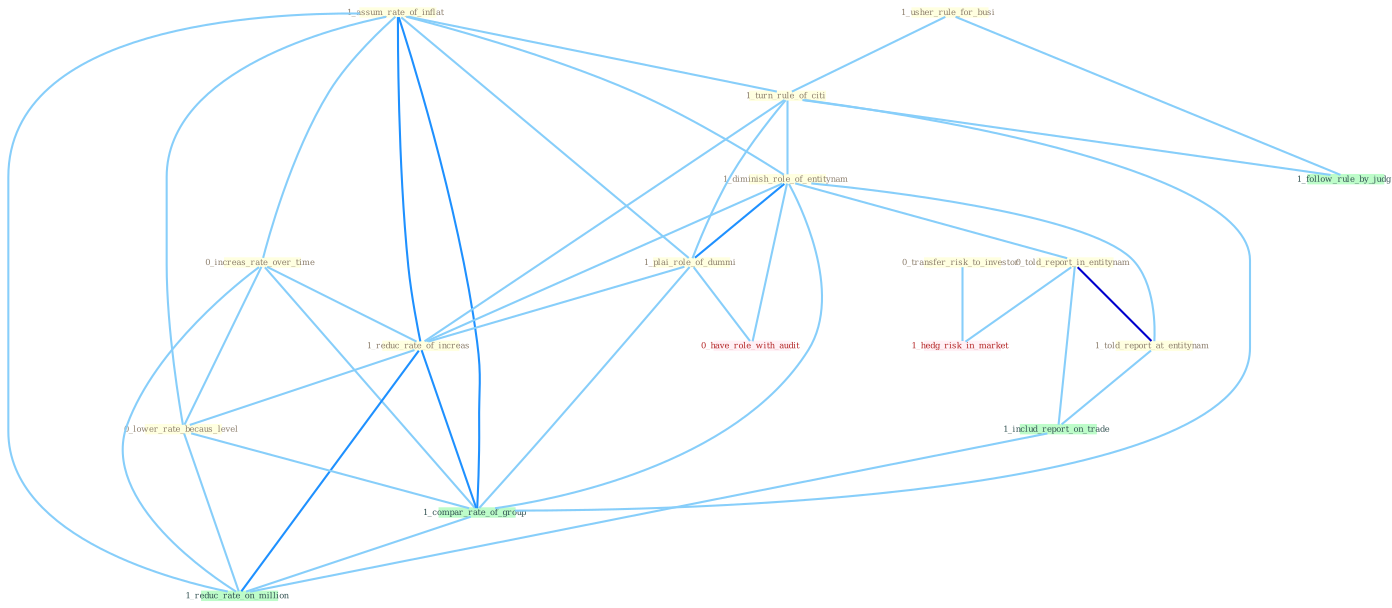 Graph G{ 
    node
    [shape=polygon,style=filled,width=.5,height=.06,color="#BDFCC9",fixedsize=true,fontsize=4,
    fontcolor="#2f4f4f"];
    {node
    [color="#ffffe0", fontcolor="#8b7d6b"] "1_assum_rate_of_inflat " "1_usher_rule_for_busi " "1_turn_rule_of_citi " "1_diminish_role_of_entitynam " "0_transfer_risk_to_investor " "0_told_report_in_entitynam " "0_increas_rate_over_time " "1_plai_role_of_dummi " "1_reduc_rate_of_increas " "1_told_report_at_entitynam " "0_lower_rate_becaus_level "}
{node [color="#fff0f5", fontcolor="#b22222"] "1_hedg_risk_in_market " "0_have_role_with_audit "}
edge [color="#B0E2FF"];

	"1_assum_rate_of_inflat " -- "1_turn_rule_of_citi " [w="1", color="#87cefa" ];
	"1_assum_rate_of_inflat " -- "1_diminish_role_of_entitynam " [w="1", color="#87cefa" ];
	"1_assum_rate_of_inflat " -- "0_increas_rate_over_time " [w="1", color="#87cefa" ];
	"1_assum_rate_of_inflat " -- "1_plai_role_of_dummi " [w="1", color="#87cefa" ];
	"1_assum_rate_of_inflat " -- "1_reduc_rate_of_increas " [w="2", color="#1e90ff" , len=0.8];
	"1_assum_rate_of_inflat " -- "0_lower_rate_becaus_level " [w="1", color="#87cefa" ];
	"1_assum_rate_of_inflat " -- "1_compar_rate_of_group " [w="2", color="#1e90ff" , len=0.8];
	"1_assum_rate_of_inflat " -- "1_reduc_rate_on_million " [w="1", color="#87cefa" ];
	"1_usher_rule_for_busi " -- "1_turn_rule_of_citi " [w="1", color="#87cefa" ];
	"1_usher_rule_for_busi " -- "1_follow_rule_by_judg " [w="1", color="#87cefa" ];
	"1_turn_rule_of_citi " -- "1_diminish_role_of_entitynam " [w="1", color="#87cefa" ];
	"1_turn_rule_of_citi " -- "1_plai_role_of_dummi " [w="1", color="#87cefa" ];
	"1_turn_rule_of_citi " -- "1_reduc_rate_of_increas " [w="1", color="#87cefa" ];
	"1_turn_rule_of_citi " -- "1_compar_rate_of_group " [w="1", color="#87cefa" ];
	"1_turn_rule_of_citi " -- "1_follow_rule_by_judg " [w="1", color="#87cefa" ];
	"1_diminish_role_of_entitynam " -- "0_told_report_in_entitynam " [w="1", color="#87cefa" ];
	"1_diminish_role_of_entitynam " -- "1_plai_role_of_dummi " [w="2", color="#1e90ff" , len=0.8];
	"1_diminish_role_of_entitynam " -- "1_reduc_rate_of_increas " [w="1", color="#87cefa" ];
	"1_diminish_role_of_entitynam " -- "1_told_report_at_entitynam " [w="1", color="#87cefa" ];
	"1_diminish_role_of_entitynam " -- "1_compar_rate_of_group " [w="1", color="#87cefa" ];
	"1_diminish_role_of_entitynam " -- "0_have_role_with_audit " [w="1", color="#87cefa" ];
	"0_transfer_risk_to_investor " -- "1_hedg_risk_in_market " [w="1", color="#87cefa" ];
	"0_told_report_in_entitynam " -- "1_told_report_at_entitynam " [w="3", color="#0000cd" , len=0.6];
	"0_told_report_in_entitynam " -- "1_includ_report_on_trade " [w="1", color="#87cefa" ];
	"0_told_report_in_entitynam " -- "1_hedg_risk_in_market " [w="1", color="#87cefa" ];
	"0_increas_rate_over_time " -- "1_reduc_rate_of_increas " [w="1", color="#87cefa" ];
	"0_increas_rate_over_time " -- "0_lower_rate_becaus_level " [w="1", color="#87cefa" ];
	"0_increas_rate_over_time " -- "1_compar_rate_of_group " [w="1", color="#87cefa" ];
	"0_increas_rate_over_time " -- "1_reduc_rate_on_million " [w="1", color="#87cefa" ];
	"1_plai_role_of_dummi " -- "1_reduc_rate_of_increas " [w="1", color="#87cefa" ];
	"1_plai_role_of_dummi " -- "1_compar_rate_of_group " [w="1", color="#87cefa" ];
	"1_plai_role_of_dummi " -- "0_have_role_with_audit " [w="1", color="#87cefa" ];
	"1_reduc_rate_of_increas " -- "0_lower_rate_becaus_level " [w="1", color="#87cefa" ];
	"1_reduc_rate_of_increas " -- "1_compar_rate_of_group " [w="2", color="#1e90ff" , len=0.8];
	"1_reduc_rate_of_increas " -- "1_reduc_rate_on_million " [w="2", color="#1e90ff" , len=0.8];
	"1_told_report_at_entitynam " -- "1_includ_report_on_trade " [w="1", color="#87cefa" ];
	"0_lower_rate_becaus_level " -- "1_compar_rate_of_group " [w="1", color="#87cefa" ];
	"0_lower_rate_becaus_level " -- "1_reduc_rate_on_million " [w="1", color="#87cefa" ];
	"1_includ_report_on_trade " -- "1_reduc_rate_on_million " [w="1", color="#87cefa" ];
	"1_compar_rate_of_group " -- "1_reduc_rate_on_million " [w="1", color="#87cefa" ];
}
